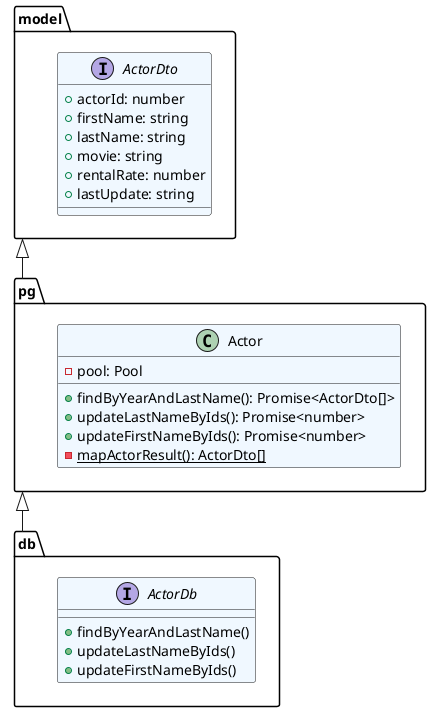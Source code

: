 @startuml
'https://plantuml.com/sequence-diagram

package model {
  interface ActorDto #aliceblue {
    +actorId: number
    +firstName: string
    +lastName: string
    +movie: string
    +rentalRate: number
    +lastUpdate: string
  }
}

package pg {
  class Actor #aliceblue {
    -pool: Pool
    +findByYearAndLastName(): Promise<ActorDto[]>
    +updateLastNameByIds(): Promise<number>
    +updateFirstNameByIds(): Promise<number>
    {static} -mapActorResult(): ActorDto[]
  }
}

package db {
  interface ActorDb #aliceblue {
    +findByYearAndLastName()
    +updateLastNameByIds()
    +updateFirstNameByIds()
  }
}

model ^-- pg
pg ^-- db

@enduml
